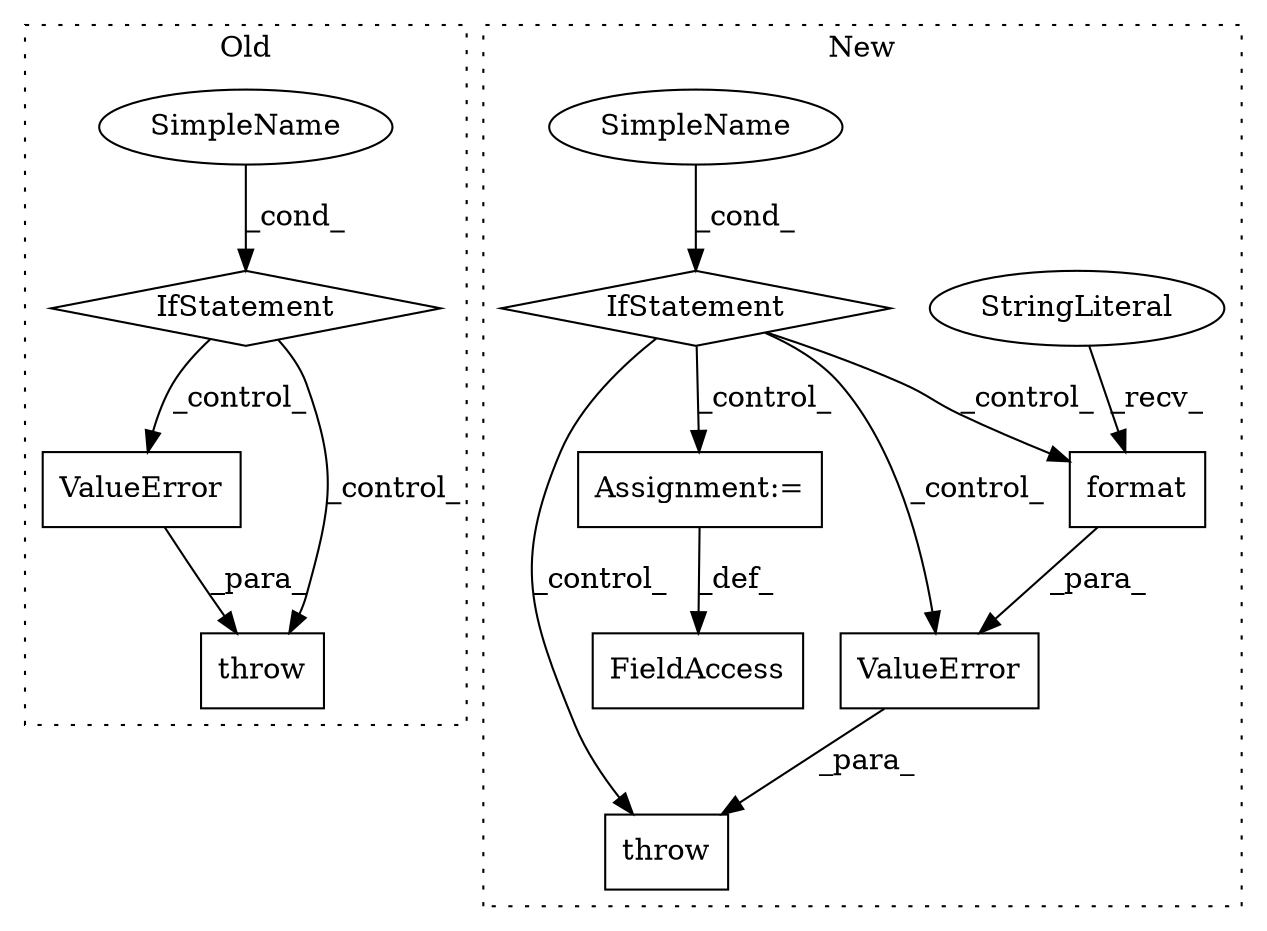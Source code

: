 digraph G {
subgraph cluster0 {
1 [label="ValueError" a="32" s="43520,43600" l="11,1" shape="box"];
3 [label="throw" a="53" s="43514" l="6" shape="box"];
9 [label="IfStatement" a="25" s="43430,43504" l="4,2" shape="diamond"];
10 [label="SimpleName" a="42" s="" l="" shape="ellipse"];
label = "Old";
style="dotted";
}
subgraph cluster1 {
2 [label="format" a="32" s="39794,39835" l="7,1" shape="box"];
4 [label="StringLiteral" a="45" s="39745" l="48" shape="ellipse"];
5 [label="throw" a="53" s="39728" l="6" shape="box"];
6 [label="ValueError" a="32" s="39734,39836" l="11,1" shape="box"];
7 [label="SimpleName" a="42" s="" l="" shape="ellipse"];
8 [label="IfStatement" a="25" s="39669,39718" l="8,2" shape="diamond"];
11 [label="Assignment:=" a="7" s="39866" l="1" shape="box"];
12 [label="FieldAccess" a="22" s="39849" l="17" shape="box"];
label = "New";
style="dotted";
}
1 -> 3 [label="_para_"];
2 -> 6 [label="_para_"];
4 -> 2 [label="_recv_"];
6 -> 5 [label="_para_"];
7 -> 8 [label="_cond_"];
8 -> 11 [label="_control_"];
8 -> 2 [label="_control_"];
8 -> 5 [label="_control_"];
8 -> 6 [label="_control_"];
9 -> 3 [label="_control_"];
9 -> 1 [label="_control_"];
10 -> 9 [label="_cond_"];
11 -> 12 [label="_def_"];
}